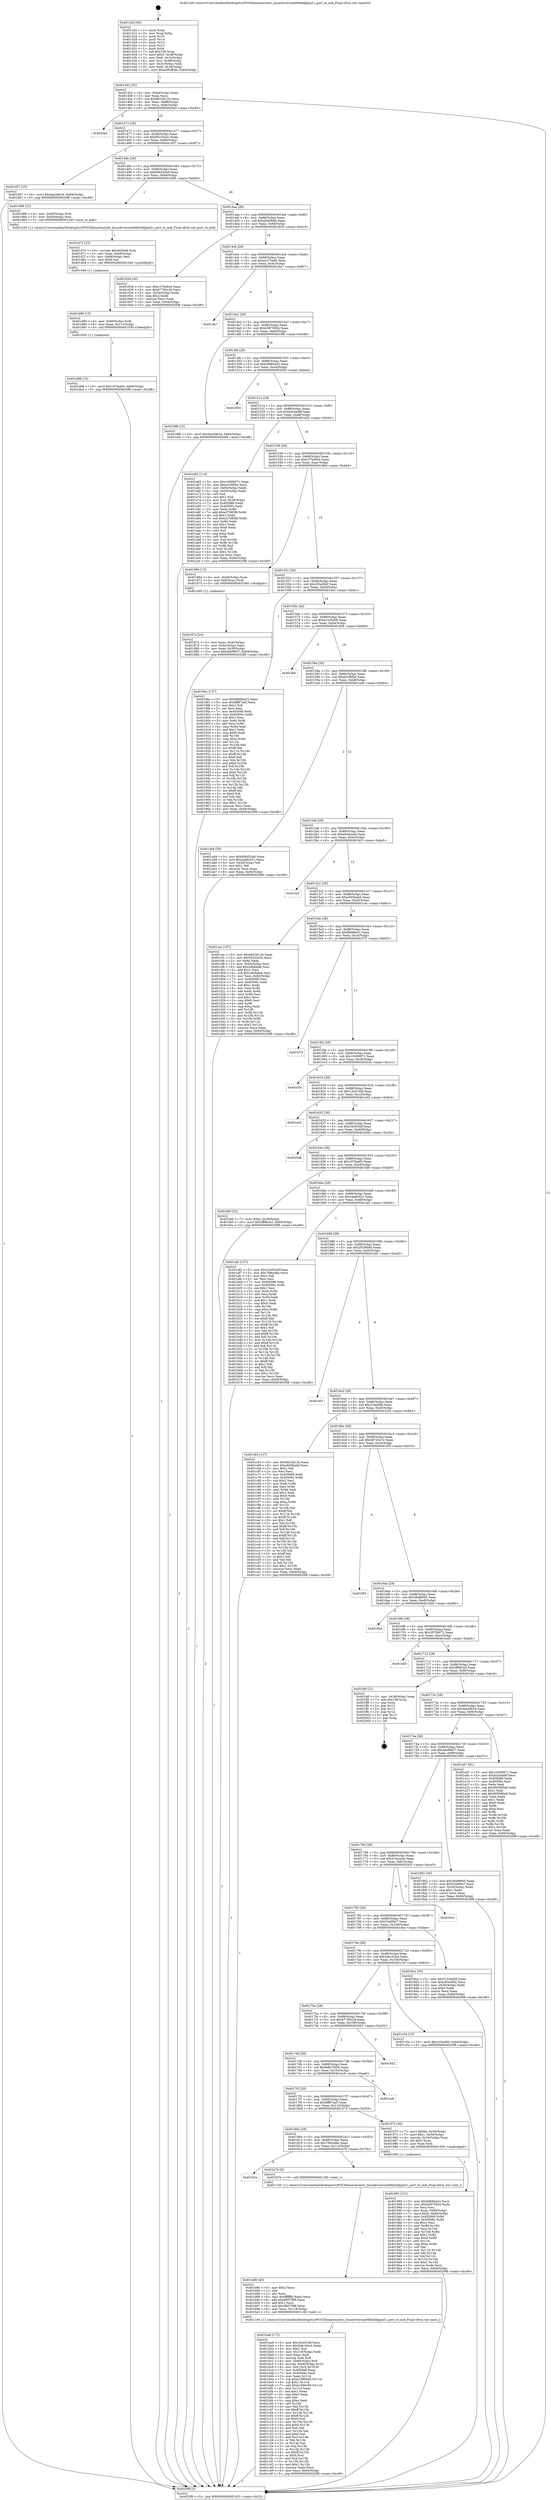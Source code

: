 digraph "0x401420" {
  label = "0x401420 (/mnt/c/Users/mathe/Desktop/tcc/POCII/binaries/extr_linuxdriversnetfddiskfppmf.c_port_to_mib_Final-ollvm.out::main(0))"
  labelloc = "t"
  node[shape=record]

  Entry [label="",width=0.3,height=0.3,shape=circle,fillcolor=black,style=filled]
  "0x401452" [label="{
     0x401452 [32]\l
     | [instrs]\l
     &nbsp;&nbsp;0x401452 \<+6\>: mov -0x84(%rbp),%eax\l
     &nbsp;&nbsp;0x401458 \<+2\>: mov %eax,%ecx\l
     &nbsp;&nbsp;0x40145a \<+6\>: sub $0x8623612b,%ecx\l
     &nbsp;&nbsp;0x401460 \<+6\>: mov %eax,-0x88(%rbp)\l
     &nbsp;&nbsp;0x401466 \<+6\>: mov %ecx,-0x8c(%rbp)\l
     &nbsp;&nbsp;0x40146c \<+6\>: je 00000000004020a3 \<main+0xc83\>\l
  }"]
  "0x4020a3" [label="{
     0x4020a3\l
  }", style=dashed]
  "0x401472" [label="{
     0x401472 [28]\l
     | [instrs]\l
     &nbsp;&nbsp;0x401472 \<+5\>: jmp 0000000000401477 \<main+0x57\>\l
     &nbsp;&nbsp;0x401477 \<+6\>: mov -0x88(%rbp),%eax\l
     &nbsp;&nbsp;0x40147d \<+5\>: sub $0x95235a3c,%eax\l
     &nbsp;&nbsp;0x401482 \<+6\>: mov %eax,-0x90(%rbp)\l
     &nbsp;&nbsp;0x401488 \<+6\>: je 0000000000401d57 \<main+0x937\>\l
  }"]
  Exit [label="",width=0.3,height=0.3,shape=circle,fillcolor=black,style=filled,peripheries=2]
  "0x401d57" [label="{
     0x401d57 [15]\l
     | [instrs]\l
     &nbsp;&nbsp;0x401d57 \<+10\>: movl $0x4aa3db34,-0x84(%rbp)\l
     &nbsp;&nbsp;0x401d61 \<+5\>: jmp 00000000004020f8 \<main+0xcd8\>\l
  }"]
  "0x40148e" [label="{
     0x40148e [28]\l
     | [instrs]\l
     &nbsp;&nbsp;0x40148e \<+5\>: jmp 0000000000401493 \<main+0x73\>\l
     &nbsp;&nbsp;0x401493 \<+6\>: mov -0x88(%rbp),%eax\l
     &nbsp;&nbsp;0x401499 \<+5\>: sub $0x9d6d20a6,%eax\l
     &nbsp;&nbsp;0x40149e \<+6\>: mov %eax,-0x94(%rbp)\l
     &nbsp;&nbsp;0x4014a4 \<+6\>: je 0000000000401d66 \<main+0x946\>\l
  }"]
  "0x401d98" [label="{
     0x401d98 [15]\l
     | [instrs]\l
     &nbsp;&nbsp;0x401d98 \<+10\>: movl $0x197fea65,-0x84(%rbp)\l
     &nbsp;&nbsp;0x401da2 \<+5\>: jmp 00000000004020f8 \<main+0xcd8\>\l
  }"]
  "0x401d66" [label="{
     0x401d66 [12]\l
     | [instrs]\l
     &nbsp;&nbsp;0x401d66 \<+4\>: mov -0x60(%rbp),%rdi\l
     &nbsp;&nbsp;0x401d6a \<+3\>: mov -0x50(%rbp),%esi\l
     &nbsp;&nbsp;0x401d6d \<+5\>: call 0000000000401240 \<port_to_mib\>\l
     | [calls]\l
     &nbsp;&nbsp;0x401240 \{1\} (/mnt/c/Users/mathe/Desktop/tcc/POCII/binaries/extr_linuxdriversnetfddiskfppmf.c_port_to_mib_Final-ollvm.out::port_to_mib)\l
  }"]
  "0x4014aa" [label="{
     0x4014aa [28]\l
     | [instrs]\l
     &nbsp;&nbsp;0x4014aa \<+5\>: jmp 00000000004014af \<main+0x8f\>\l
     &nbsp;&nbsp;0x4014af \<+6\>: mov -0x88(%rbp),%eax\l
     &nbsp;&nbsp;0x4014b5 \<+5\>: sub $0xa09cf94b,%eax\l
     &nbsp;&nbsp;0x4014ba \<+6\>: mov %eax,-0x98(%rbp)\l
     &nbsp;&nbsp;0x4014c0 \<+6\>: je 0000000000401834 \<main+0x414\>\l
  }"]
  "0x401d89" [label="{
     0x401d89 [15]\l
     | [instrs]\l
     &nbsp;&nbsp;0x401d89 \<+4\>: mov -0x60(%rbp),%rdi\l
     &nbsp;&nbsp;0x401d8d \<+6\>: mov %eax,-0x11c(%rbp)\l
     &nbsp;&nbsp;0x401d93 \<+5\>: call 0000000000401030 \<free@plt\>\l
     | [calls]\l
     &nbsp;&nbsp;0x401030 \{1\} (unknown)\l
  }"]
  "0x401834" [label="{
     0x401834 [30]\l
     | [instrs]\l
     &nbsp;&nbsp;0x401834 \<+5\>: mov $0xc37b46e4,%eax\l
     &nbsp;&nbsp;0x401839 \<+5\>: mov $0x67785c28,%ecx\l
     &nbsp;&nbsp;0x40183e \<+3\>: mov -0x34(%rbp),%edx\l
     &nbsp;&nbsp;0x401841 \<+3\>: cmp $0x2,%edx\l
     &nbsp;&nbsp;0x401844 \<+3\>: cmovne %ecx,%eax\l
     &nbsp;&nbsp;0x401847 \<+6\>: mov %eax,-0x84(%rbp)\l
     &nbsp;&nbsp;0x40184d \<+5\>: jmp 00000000004020f8 \<main+0xcd8\>\l
  }"]
  "0x4014c6" [label="{
     0x4014c6 [28]\l
     | [instrs]\l
     &nbsp;&nbsp;0x4014c6 \<+5\>: jmp 00000000004014cb \<main+0xab\>\l
     &nbsp;&nbsp;0x4014cb \<+6\>: mov -0x88(%rbp),%eax\l
     &nbsp;&nbsp;0x4014d1 \<+5\>: sub $0xaa275ad6,%eax\l
     &nbsp;&nbsp;0x4014d6 \<+6\>: mov %eax,-0x9c(%rbp)\l
     &nbsp;&nbsp;0x4014dc \<+6\>: je 0000000000401da7 \<main+0x987\>\l
  }"]
  "0x4020f8" [label="{
     0x4020f8 [5]\l
     | [instrs]\l
     &nbsp;&nbsp;0x4020f8 \<+5\>: jmp 0000000000401452 \<main+0x32\>\l
  }"]
  "0x401420" [label="{
     0x401420 [50]\l
     | [instrs]\l
     &nbsp;&nbsp;0x401420 \<+1\>: push %rbp\l
     &nbsp;&nbsp;0x401421 \<+3\>: mov %rsp,%rbp\l
     &nbsp;&nbsp;0x401424 \<+2\>: push %r15\l
     &nbsp;&nbsp;0x401426 \<+2\>: push %r14\l
     &nbsp;&nbsp;0x401428 \<+2\>: push %r13\l
     &nbsp;&nbsp;0x40142a \<+2\>: push %r12\l
     &nbsp;&nbsp;0x40142c \<+1\>: push %rbx\l
     &nbsp;&nbsp;0x40142d \<+7\>: sub $0x108,%rsp\l
     &nbsp;&nbsp;0x401434 \<+7\>: movl $0x0,-0x38(%rbp)\l
     &nbsp;&nbsp;0x40143b \<+3\>: mov %edi,-0x3c(%rbp)\l
     &nbsp;&nbsp;0x40143e \<+4\>: mov %rsi,-0x48(%rbp)\l
     &nbsp;&nbsp;0x401442 \<+3\>: mov -0x3c(%rbp),%edi\l
     &nbsp;&nbsp;0x401445 \<+3\>: mov %edi,-0x34(%rbp)\l
     &nbsp;&nbsp;0x401448 \<+10\>: movl $0xa09cf94b,-0x84(%rbp)\l
  }"]
  "0x401d72" [label="{
     0x401d72 [23]\l
     | [instrs]\l
     &nbsp;&nbsp;0x401d72 \<+10\>: movabs $0x4030d6,%rdi\l
     &nbsp;&nbsp;0x401d7c \<+3\>: mov %eax,-0x68(%rbp)\l
     &nbsp;&nbsp;0x401d7f \<+3\>: mov -0x68(%rbp),%esi\l
     &nbsp;&nbsp;0x401d82 \<+2\>: mov $0x0,%al\l
     &nbsp;&nbsp;0x401d84 \<+5\>: call 0000000000401040 \<printf@plt\>\l
     | [calls]\l
     &nbsp;&nbsp;0x401040 \{1\} (unknown)\l
  }"]
  "0x401da7" [label="{
     0x401da7\l
  }", style=dashed]
  "0x4014e2" [label="{
     0x4014e2 [28]\l
     | [instrs]\l
     &nbsp;&nbsp;0x4014e2 \<+5\>: jmp 00000000004014e7 \<main+0xc7\>\l
     &nbsp;&nbsp;0x4014e7 \<+6\>: mov -0x88(%rbp),%eax\l
     &nbsp;&nbsp;0x4014ed \<+5\>: sub $0xb587585d,%eax\l
     &nbsp;&nbsp;0x4014f2 \<+6\>: mov %eax,-0xa0(%rbp)\l
     &nbsp;&nbsp;0x4014f8 \<+6\>: je 00000000004019f8 \<main+0x5d8\>\l
  }"]
  "0x401ba8" [label="{
     0x401ba8 [172]\l
     | [instrs]\l
     &nbsp;&nbsp;0x401ba8 \<+5\>: mov $0x16c653df,%ecx\l
     &nbsp;&nbsp;0x401bad \<+5\>: mov $0x5da102e4,%edx\l
     &nbsp;&nbsp;0x401bb2 \<+3\>: mov $0x1,%sil\l
     &nbsp;&nbsp;0x401bb5 \<+6\>: mov -0x118(%rbp),%edi\l
     &nbsp;&nbsp;0x401bbb \<+3\>: imul %eax,%edi\l
     &nbsp;&nbsp;0x401bbe \<+3\>: movslq %edi,%r8\l
     &nbsp;&nbsp;0x401bc1 \<+4\>: mov -0x60(%rbp),%r9\l
     &nbsp;&nbsp;0x401bc5 \<+4\>: movslq -0x64(%rbp),%r10\l
     &nbsp;&nbsp;0x401bc9 \<+4\>: mov %r8,(%r9,%r10,8)\l
     &nbsp;&nbsp;0x401bcd \<+7\>: mov 0x405068,%eax\l
     &nbsp;&nbsp;0x401bd4 \<+7\>: mov 0x40506c,%edi\l
     &nbsp;&nbsp;0x401bdb \<+3\>: mov %eax,%r11d\l
     &nbsp;&nbsp;0x401bde \<+7\>: sub $0xb1990c85,%r11d\l
     &nbsp;&nbsp;0x401be5 \<+4\>: sub $0x1,%r11d\l
     &nbsp;&nbsp;0x401be9 \<+7\>: add $0xb1990c85,%r11d\l
     &nbsp;&nbsp;0x401bf0 \<+4\>: imul %r11d,%eax\l
     &nbsp;&nbsp;0x401bf4 \<+3\>: and $0x1,%eax\l
     &nbsp;&nbsp;0x401bf7 \<+3\>: cmp $0x0,%eax\l
     &nbsp;&nbsp;0x401bfa \<+3\>: sete %bl\l
     &nbsp;&nbsp;0x401bfd \<+3\>: cmp $0xa,%edi\l
     &nbsp;&nbsp;0x401c00 \<+4\>: setl %r14b\l
     &nbsp;&nbsp;0x401c04 \<+3\>: mov %bl,%r15b\l
     &nbsp;&nbsp;0x401c07 \<+4\>: xor $0xff,%r15b\l
     &nbsp;&nbsp;0x401c0b \<+3\>: mov %r14b,%r12b\l
     &nbsp;&nbsp;0x401c0e \<+4\>: xor $0xff,%r12b\l
     &nbsp;&nbsp;0x401c12 \<+4\>: xor $0x0,%sil\l
     &nbsp;&nbsp;0x401c16 \<+3\>: mov %r15b,%r13b\l
     &nbsp;&nbsp;0x401c19 \<+4\>: and $0x0,%r13b\l
     &nbsp;&nbsp;0x401c1d \<+3\>: and %sil,%bl\l
     &nbsp;&nbsp;0x401c20 \<+3\>: mov %r12b,%al\l
     &nbsp;&nbsp;0x401c23 \<+2\>: and $0x0,%al\l
     &nbsp;&nbsp;0x401c25 \<+3\>: and %sil,%r14b\l
     &nbsp;&nbsp;0x401c28 \<+3\>: or %bl,%r13b\l
     &nbsp;&nbsp;0x401c2b \<+3\>: or %r14b,%al\l
     &nbsp;&nbsp;0x401c2e \<+3\>: xor %al,%r13b\l
     &nbsp;&nbsp;0x401c31 \<+3\>: or %r12b,%r15b\l
     &nbsp;&nbsp;0x401c34 \<+4\>: xor $0xff,%r15b\l
     &nbsp;&nbsp;0x401c38 \<+4\>: or $0x0,%sil\l
     &nbsp;&nbsp;0x401c3c \<+3\>: and %sil,%r15b\l
     &nbsp;&nbsp;0x401c3f \<+3\>: or %r15b,%r13b\l
     &nbsp;&nbsp;0x401c42 \<+4\>: test $0x1,%r13b\l
     &nbsp;&nbsp;0x401c46 \<+3\>: cmovne %edx,%ecx\l
     &nbsp;&nbsp;0x401c49 \<+6\>: mov %ecx,-0x84(%rbp)\l
     &nbsp;&nbsp;0x401c4f \<+5\>: jmp 00000000004020f8 \<main+0xcd8\>\l
  }"]
  "0x4019f8" [label="{
     0x4019f8 [15]\l
     | [instrs]\l
     &nbsp;&nbsp;0x4019f8 \<+10\>: movl $0x4aa3db34,-0x84(%rbp)\l
     &nbsp;&nbsp;0x401a02 \<+5\>: jmp 00000000004020f8 \<main+0xcd8\>\l
  }"]
  "0x4014fe" [label="{
     0x4014fe [28]\l
     | [instrs]\l
     &nbsp;&nbsp;0x4014fe \<+5\>: jmp 0000000000401503 \<main+0xe3\>\l
     &nbsp;&nbsp;0x401503 \<+6\>: mov -0x88(%rbp),%eax\l
     &nbsp;&nbsp;0x401509 \<+5\>: sub $0xb9684a52,%eax\l
     &nbsp;&nbsp;0x40150e \<+6\>: mov %eax,-0xa4(%rbp)\l
     &nbsp;&nbsp;0x401514 \<+6\>: je 0000000000402004 \<main+0xbe4\>\l
  }"]
  "0x401b80" [label="{
     0x401b80 [40]\l
     | [instrs]\l
     &nbsp;&nbsp;0x401b80 \<+5\>: mov $0x2,%ecx\l
     &nbsp;&nbsp;0x401b85 \<+1\>: cltd\l
     &nbsp;&nbsp;0x401b86 \<+2\>: idiv %ecx\l
     &nbsp;&nbsp;0x401b88 \<+6\>: imul $0xfffffffe,%edx,%ecx\l
     &nbsp;&nbsp;0x401b8e \<+6\>: add $0x4f657f88,%ecx\l
     &nbsp;&nbsp;0x401b94 \<+3\>: add $0x1,%ecx\l
     &nbsp;&nbsp;0x401b97 \<+6\>: sub $0x4f657f88,%ecx\l
     &nbsp;&nbsp;0x401b9d \<+6\>: mov %ecx,-0x118(%rbp)\l
     &nbsp;&nbsp;0x401ba3 \<+5\>: call 0000000000401160 \<next_i\>\l
     | [calls]\l
     &nbsp;&nbsp;0x401160 \{1\} (/mnt/c/Users/mathe/Desktop/tcc/POCII/binaries/extr_linuxdriversnetfddiskfppmf.c_port_to_mib_Final-ollvm.out::next_i)\l
  }"]
  "0x402004" [label="{
     0x402004\l
  }", style=dashed]
  "0x40151a" [label="{
     0x40151a [28]\l
     | [instrs]\l
     &nbsp;&nbsp;0x40151a \<+5\>: jmp 000000000040151f \<main+0xff\>\l
     &nbsp;&nbsp;0x40151f \<+6\>: mov -0x88(%rbp),%eax\l
     &nbsp;&nbsp;0x401525 \<+5\>: sub $0xbcb3ad9f,%eax\l
     &nbsp;&nbsp;0x40152a \<+6\>: mov %eax,-0xa8(%rbp)\l
     &nbsp;&nbsp;0x401530 \<+6\>: je 0000000000401a62 \<main+0x642\>\l
  }"]
  "0x40182a" [label="{
     0x40182a\l
  }", style=dashed]
  "0x401a62" [label="{
     0x401a62 [114]\l
     | [instrs]\l
     &nbsp;&nbsp;0x401a62 \<+5\>: mov $0x10009971,%eax\l
     &nbsp;&nbsp;0x401a67 \<+5\>: mov $0xe01f6f44,%ecx\l
     &nbsp;&nbsp;0x401a6c \<+3\>: mov -0x64(%rbp),%edx\l
     &nbsp;&nbsp;0x401a6f \<+3\>: cmp -0x54(%rbp),%edx\l
     &nbsp;&nbsp;0x401a72 \<+4\>: setl %sil\l
     &nbsp;&nbsp;0x401a76 \<+4\>: and $0x1,%sil\l
     &nbsp;&nbsp;0x401a7a \<+4\>: mov %sil,-0x29(%rbp)\l
     &nbsp;&nbsp;0x401a7e \<+7\>: mov 0x405068,%edx\l
     &nbsp;&nbsp;0x401a85 \<+7\>: mov 0x40506c,%edi\l
     &nbsp;&nbsp;0x401a8c \<+3\>: mov %edx,%r8d\l
     &nbsp;&nbsp;0x401a8f \<+7\>: add $0xa37085f8,%r8d\l
     &nbsp;&nbsp;0x401a96 \<+4\>: sub $0x1,%r8d\l
     &nbsp;&nbsp;0x401a9a \<+7\>: sub $0xa37085f8,%r8d\l
     &nbsp;&nbsp;0x401aa1 \<+4\>: imul %r8d,%edx\l
     &nbsp;&nbsp;0x401aa5 \<+3\>: and $0x1,%edx\l
     &nbsp;&nbsp;0x401aa8 \<+3\>: cmp $0x0,%edx\l
     &nbsp;&nbsp;0x401aab \<+4\>: sete %sil\l
     &nbsp;&nbsp;0x401aaf \<+3\>: cmp $0xa,%edi\l
     &nbsp;&nbsp;0x401ab2 \<+4\>: setl %r9b\l
     &nbsp;&nbsp;0x401ab6 \<+3\>: mov %sil,%r10b\l
     &nbsp;&nbsp;0x401ab9 \<+3\>: and %r9b,%r10b\l
     &nbsp;&nbsp;0x401abc \<+3\>: xor %r9b,%sil\l
     &nbsp;&nbsp;0x401abf \<+3\>: or %sil,%r10b\l
     &nbsp;&nbsp;0x401ac2 \<+4\>: test $0x1,%r10b\l
     &nbsp;&nbsp;0x401ac6 \<+3\>: cmovne %ecx,%eax\l
     &nbsp;&nbsp;0x401ac9 \<+6\>: mov %eax,-0x84(%rbp)\l
     &nbsp;&nbsp;0x401acf \<+5\>: jmp 00000000004020f8 \<main+0xcd8\>\l
  }"]
  "0x401536" [label="{
     0x401536 [28]\l
     | [instrs]\l
     &nbsp;&nbsp;0x401536 \<+5\>: jmp 000000000040153b \<main+0x11b\>\l
     &nbsp;&nbsp;0x40153b \<+6\>: mov -0x88(%rbp),%eax\l
     &nbsp;&nbsp;0x401541 \<+5\>: sub $0xc37b46e4,%eax\l
     &nbsp;&nbsp;0x401546 \<+6\>: mov %eax,-0xac(%rbp)\l
     &nbsp;&nbsp;0x40154c \<+6\>: je 000000000040186d \<main+0x44d\>\l
  }"]
  "0x401b7b" [label="{
     0x401b7b [5]\l
     | [instrs]\l
     &nbsp;&nbsp;0x401b7b \<+5\>: call 0000000000401160 \<next_i\>\l
     | [calls]\l
     &nbsp;&nbsp;0x401160 \{1\} (/mnt/c/Users/mathe/Desktop/tcc/POCII/binaries/extr_linuxdriversnetfddiskfppmf.c_port_to_mib_Final-ollvm.out::next_i)\l
  }"]
  "0x40186d" [label="{
     0x40186d [13]\l
     | [instrs]\l
     &nbsp;&nbsp;0x40186d \<+4\>: mov -0x48(%rbp),%rax\l
     &nbsp;&nbsp;0x401871 \<+4\>: mov 0x8(%rax),%rdi\l
     &nbsp;&nbsp;0x401875 \<+5\>: call 0000000000401060 \<atoi@plt\>\l
     | [calls]\l
     &nbsp;&nbsp;0x401060 \{1\} (unknown)\l
  }"]
  "0x401552" [label="{
     0x401552 [28]\l
     | [instrs]\l
     &nbsp;&nbsp;0x401552 \<+5\>: jmp 0000000000401557 \<main+0x137\>\l
     &nbsp;&nbsp;0x401557 \<+6\>: mov -0x88(%rbp),%eax\l
     &nbsp;&nbsp;0x40155d \<+5\>: sub $0xc93a3fd2,%eax\l
     &nbsp;&nbsp;0x401562 \<+6\>: mov %eax,-0xb0(%rbp)\l
     &nbsp;&nbsp;0x401568 \<+6\>: je 00000000004018ec \<main+0x4cc\>\l
  }"]
  "0x40187a" [label="{
     0x40187a [24]\l
     | [instrs]\l
     &nbsp;&nbsp;0x40187a \<+3\>: mov %eax,-0x4c(%rbp)\l
     &nbsp;&nbsp;0x40187d \<+3\>: mov -0x4c(%rbp),%eax\l
     &nbsp;&nbsp;0x401880 \<+3\>: mov %eax,-0x30(%rbp)\l
     &nbsp;&nbsp;0x401883 \<+10\>: movl $0x4ebf9837,-0x84(%rbp)\l
     &nbsp;&nbsp;0x40188d \<+5\>: jmp 00000000004020f8 \<main+0xcd8\>\l
  }"]
  "0x401993" [label="{
     0x401993 [101]\l
     | [instrs]\l
     &nbsp;&nbsp;0x401993 \<+5\>: mov $0xb9684a52,%ecx\l
     &nbsp;&nbsp;0x401998 \<+5\>: mov $0xb587585d,%edx\l
     &nbsp;&nbsp;0x40199d \<+2\>: xor %esi,%esi\l
     &nbsp;&nbsp;0x40199f \<+4\>: mov %rax,-0x60(%rbp)\l
     &nbsp;&nbsp;0x4019a3 \<+7\>: movl $0x0,-0x64(%rbp)\l
     &nbsp;&nbsp;0x4019aa \<+8\>: mov 0x405068,%r8d\l
     &nbsp;&nbsp;0x4019b2 \<+8\>: mov 0x40506c,%r9d\l
     &nbsp;&nbsp;0x4019ba \<+3\>: sub $0x1,%esi\l
     &nbsp;&nbsp;0x4019bd \<+3\>: mov %r8d,%r10d\l
     &nbsp;&nbsp;0x4019c0 \<+3\>: add %esi,%r10d\l
     &nbsp;&nbsp;0x4019c3 \<+4\>: imul %r10d,%r8d\l
     &nbsp;&nbsp;0x4019c7 \<+4\>: and $0x1,%r8d\l
     &nbsp;&nbsp;0x4019cb \<+4\>: cmp $0x0,%r8d\l
     &nbsp;&nbsp;0x4019cf \<+4\>: sete %r11b\l
     &nbsp;&nbsp;0x4019d3 \<+4\>: cmp $0xa,%r9d\l
     &nbsp;&nbsp;0x4019d7 \<+3\>: setl %bl\l
     &nbsp;&nbsp;0x4019da \<+3\>: mov %r11b,%r14b\l
     &nbsp;&nbsp;0x4019dd \<+3\>: and %bl,%r14b\l
     &nbsp;&nbsp;0x4019e0 \<+3\>: xor %bl,%r11b\l
     &nbsp;&nbsp;0x4019e3 \<+3\>: or %r11b,%r14b\l
     &nbsp;&nbsp;0x4019e6 \<+4\>: test $0x1,%r14b\l
     &nbsp;&nbsp;0x4019ea \<+3\>: cmovne %edx,%ecx\l
     &nbsp;&nbsp;0x4019ed \<+6\>: mov %ecx,-0x84(%rbp)\l
     &nbsp;&nbsp;0x4019f3 \<+5\>: jmp 00000000004020f8 \<main+0xcd8\>\l
  }"]
  "0x4018ec" [label="{
     0x4018ec [137]\l
     | [instrs]\l
     &nbsp;&nbsp;0x4018ec \<+5\>: mov $0xb9684a52,%eax\l
     &nbsp;&nbsp;0x4018f1 \<+5\>: mov $0x6ff87aa5,%ecx\l
     &nbsp;&nbsp;0x4018f6 \<+2\>: mov $0x1,%dl\l
     &nbsp;&nbsp;0x4018f8 \<+2\>: xor %esi,%esi\l
     &nbsp;&nbsp;0x4018fa \<+7\>: mov 0x405068,%edi\l
     &nbsp;&nbsp;0x401901 \<+8\>: mov 0x40506c,%r8d\l
     &nbsp;&nbsp;0x401909 \<+3\>: sub $0x1,%esi\l
     &nbsp;&nbsp;0x40190c \<+3\>: mov %edi,%r9d\l
     &nbsp;&nbsp;0x40190f \<+3\>: add %esi,%r9d\l
     &nbsp;&nbsp;0x401912 \<+4\>: imul %r9d,%edi\l
     &nbsp;&nbsp;0x401916 \<+3\>: and $0x1,%edi\l
     &nbsp;&nbsp;0x401919 \<+3\>: cmp $0x0,%edi\l
     &nbsp;&nbsp;0x40191c \<+4\>: sete %r10b\l
     &nbsp;&nbsp;0x401920 \<+4\>: cmp $0xa,%r8d\l
     &nbsp;&nbsp;0x401924 \<+4\>: setl %r11b\l
     &nbsp;&nbsp;0x401928 \<+3\>: mov %r10b,%bl\l
     &nbsp;&nbsp;0x40192b \<+3\>: xor $0xff,%bl\l
     &nbsp;&nbsp;0x40192e \<+3\>: mov %r11b,%r14b\l
     &nbsp;&nbsp;0x401931 \<+4\>: xor $0xff,%r14b\l
     &nbsp;&nbsp;0x401935 \<+3\>: xor $0x0,%dl\l
     &nbsp;&nbsp;0x401938 \<+3\>: mov %bl,%r15b\l
     &nbsp;&nbsp;0x40193b \<+4\>: and $0x0,%r15b\l
     &nbsp;&nbsp;0x40193f \<+3\>: and %dl,%r10b\l
     &nbsp;&nbsp;0x401942 \<+3\>: mov %r14b,%r12b\l
     &nbsp;&nbsp;0x401945 \<+4\>: and $0x0,%r12b\l
     &nbsp;&nbsp;0x401949 \<+3\>: and %dl,%r11b\l
     &nbsp;&nbsp;0x40194c \<+3\>: or %r10b,%r15b\l
     &nbsp;&nbsp;0x40194f \<+3\>: or %r11b,%r12b\l
     &nbsp;&nbsp;0x401952 \<+3\>: xor %r12b,%r15b\l
     &nbsp;&nbsp;0x401955 \<+3\>: or %r14b,%bl\l
     &nbsp;&nbsp;0x401958 \<+3\>: xor $0xff,%bl\l
     &nbsp;&nbsp;0x40195b \<+3\>: or $0x0,%dl\l
     &nbsp;&nbsp;0x40195e \<+2\>: and %dl,%bl\l
     &nbsp;&nbsp;0x401960 \<+3\>: or %bl,%r15b\l
     &nbsp;&nbsp;0x401963 \<+4\>: test $0x1,%r15b\l
     &nbsp;&nbsp;0x401967 \<+3\>: cmovne %ecx,%eax\l
     &nbsp;&nbsp;0x40196a \<+6\>: mov %eax,-0x84(%rbp)\l
     &nbsp;&nbsp;0x401970 \<+5\>: jmp 00000000004020f8 \<main+0xcd8\>\l
  }"]
  "0x40156e" [label="{
     0x40156e [28]\l
     | [instrs]\l
     &nbsp;&nbsp;0x40156e \<+5\>: jmp 0000000000401573 \<main+0x153\>\l
     &nbsp;&nbsp;0x401573 \<+6\>: mov -0x88(%rbp),%eax\l
     &nbsp;&nbsp;0x401579 \<+5\>: sub $0xd15c6d58,%eax\l
     &nbsp;&nbsp;0x40157e \<+6\>: mov %eax,-0xb4(%rbp)\l
     &nbsp;&nbsp;0x401584 \<+6\>: je 0000000000401fb6 \<main+0xb96\>\l
  }"]
  "0x40180e" [label="{
     0x40180e [28]\l
     | [instrs]\l
     &nbsp;&nbsp;0x40180e \<+5\>: jmp 0000000000401813 \<main+0x3f3\>\l
     &nbsp;&nbsp;0x401813 \<+6\>: mov -0x88(%rbp),%eax\l
     &nbsp;&nbsp;0x401819 \<+5\>: sub $0x7f06cdbe,%eax\l
     &nbsp;&nbsp;0x40181e \<+6\>: mov %eax,-0x114(%rbp)\l
     &nbsp;&nbsp;0x401824 \<+6\>: je 0000000000401b7b \<main+0x75b\>\l
  }"]
  "0x401fb6" [label="{
     0x401fb6\l
  }", style=dashed]
  "0x40158a" [label="{
     0x40158a [28]\l
     | [instrs]\l
     &nbsp;&nbsp;0x40158a \<+5\>: jmp 000000000040158f \<main+0x16f\>\l
     &nbsp;&nbsp;0x40158f \<+6\>: mov -0x88(%rbp),%eax\l
     &nbsp;&nbsp;0x401595 \<+5\>: sub $0xe01f6f44,%eax\l
     &nbsp;&nbsp;0x40159a \<+6\>: mov %eax,-0xb8(%rbp)\l
     &nbsp;&nbsp;0x4015a0 \<+6\>: je 0000000000401ad4 \<main+0x6b4\>\l
  }"]
  "0x401975" [label="{
     0x401975 [30]\l
     | [instrs]\l
     &nbsp;&nbsp;0x401975 \<+7\>: movl $0x64,-0x50(%rbp)\l
     &nbsp;&nbsp;0x40197c \<+7\>: movl $0x1,-0x54(%rbp)\l
     &nbsp;&nbsp;0x401983 \<+4\>: movslq -0x54(%rbp),%rax\l
     &nbsp;&nbsp;0x401987 \<+4\>: shl $0x3,%rax\l
     &nbsp;&nbsp;0x40198b \<+3\>: mov %rax,%rdi\l
     &nbsp;&nbsp;0x40198e \<+5\>: call 0000000000401050 \<malloc@plt\>\l
     | [calls]\l
     &nbsp;&nbsp;0x401050 \{1\} (unknown)\l
  }"]
  "0x401ad4" [label="{
     0x401ad4 [30]\l
     | [instrs]\l
     &nbsp;&nbsp;0x401ad4 \<+5\>: mov $0x9d6d20a6,%eax\l
     &nbsp;&nbsp;0x401ad9 \<+5\>: mov $0x2ae8c021,%ecx\l
     &nbsp;&nbsp;0x401ade \<+3\>: mov -0x29(%rbp),%dl\l
     &nbsp;&nbsp;0x401ae1 \<+3\>: test $0x1,%dl\l
     &nbsp;&nbsp;0x401ae4 \<+3\>: cmovne %ecx,%eax\l
     &nbsp;&nbsp;0x401ae7 \<+6\>: mov %eax,-0x84(%rbp)\l
     &nbsp;&nbsp;0x401aed \<+5\>: jmp 00000000004020f8 \<main+0xcd8\>\l
  }"]
  "0x4015a6" [label="{
     0x4015a6 [28]\l
     | [instrs]\l
     &nbsp;&nbsp;0x4015a6 \<+5\>: jmp 00000000004015ab \<main+0x18b\>\l
     &nbsp;&nbsp;0x4015ab \<+6\>: mov -0x88(%rbp),%eax\l
     &nbsp;&nbsp;0x4015b1 \<+5\>: sub $0xe64dceeb,%eax\l
     &nbsp;&nbsp;0x4015b6 \<+6\>: mov %eax,-0xbc(%rbp)\l
     &nbsp;&nbsp;0x4015bc \<+6\>: je 0000000000401fc5 \<main+0xba5\>\l
  }"]
  "0x4017f2" [label="{
     0x4017f2 [28]\l
     | [instrs]\l
     &nbsp;&nbsp;0x4017f2 \<+5\>: jmp 00000000004017f7 \<main+0x3d7\>\l
     &nbsp;&nbsp;0x4017f7 \<+6\>: mov -0x88(%rbp),%eax\l
     &nbsp;&nbsp;0x4017fd \<+5\>: sub $0x6ff87aa5,%eax\l
     &nbsp;&nbsp;0x401802 \<+6\>: mov %eax,-0x110(%rbp)\l
     &nbsp;&nbsp;0x401808 \<+6\>: je 0000000000401975 \<main+0x555\>\l
  }"]
  "0x401fc5" [label="{
     0x401fc5\l
  }", style=dashed]
  "0x4015c2" [label="{
     0x4015c2 [28]\l
     | [instrs]\l
     &nbsp;&nbsp;0x4015c2 \<+5\>: jmp 00000000004015c7 \<main+0x1a7\>\l
     &nbsp;&nbsp;0x4015c7 \<+6\>: mov -0x88(%rbp),%eax\l
     &nbsp;&nbsp;0x4015cd \<+5\>: sub $0xe845babd,%eax\l
     &nbsp;&nbsp;0x4015d2 \<+6\>: mov %eax,-0xc0(%rbp)\l
     &nbsp;&nbsp;0x4015d8 \<+6\>: je 0000000000401cec \<main+0x8cc\>\l
  }"]
  "0x401ec6" [label="{
     0x401ec6\l
  }", style=dashed]
  "0x401cec" [label="{
     0x401cec [107]\l
     | [instrs]\l
     &nbsp;&nbsp;0x401cec \<+5\>: mov $0x8623612b,%eax\l
     &nbsp;&nbsp;0x401cf1 \<+5\>: mov $0x95235a3c,%ecx\l
     &nbsp;&nbsp;0x401cf6 \<+2\>: xor %edx,%edx\l
     &nbsp;&nbsp;0x401cf8 \<+3\>: mov -0x64(%rbp),%esi\l
     &nbsp;&nbsp;0x401cfb \<+6\>: add $0x2db9afab,%esi\l
     &nbsp;&nbsp;0x401d01 \<+3\>: add $0x1,%esi\l
     &nbsp;&nbsp;0x401d04 \<+6\>: sub $0x2db9afab,%esi\l
     &nbsp;&nbsp;0x401d0a \<+3\>: mov %esi,-0x64(%rbp)\l
     &nbsp;&nbsp;0x401d0d \<+7\>: mov 0x405068,%esi\l
     &nbsp;&nbsp;0x401d14 \<+7\>: mov 0x40506c,%edi\l
     &nbsp;&nbsp;0x401d1b \<+3\>: sub $0x1,%edx\l
     &nbsp;&nbsp;0x401d1e \<+3\>: mov %esi,%r8d\l
     &nbsp;&nbsp;0x401d21 \<+3\>: add %edx,%r8d\l
     &nbsp;&nbsp;0x401d24 \<+4\>: imul %r8d,%esi\l
     &nbsp;&nbsp;0x401d28 \<+3\>: and $0x1,%esi\l
     &nbsp;&nbsp;0x401d2b \<+3\>: cmp $0x0,%esi\l
     &nbsp;&nbsp;0x401d2e \<+4\>: sete %r9b\l
     &nbsp;&nbsp;0x401d32 \<+3\>: cmp $0xa,%edi\l
     &nbsp;&nbsp;0x401d35 \<+4\>: setl %r10b\l
     &nbsp;&nbsp;0x401d39 \<+3\>: mov %r9b,%r11b\l
     &nbsp;&nbsp;0x401d3c \<+3\>: and %r10b,%r11b\l
     &nbsp;&nbsp;0x401d3f \<+3\>: xor %r10b,%r9b\l
     &nbsp;&nbsp;0x401d42 \<+3\>: or %r9b,%r11b\l
     &nbsp;&nbsp;0x401d45 \<+4\>: test $0x1,%r11b\l
     &nbsp;&nbsp;0x401d49 \<+3\>: cmovne %ecx,%eax\l
     &nbsp;&nbsp;0x401d4c \<+6\>: mov %eax,-0x84(%rbp)\l
     &nbsp;&nbsp;0x401d52 \<+5\>: jmp 00000000004020f8 \<main+0xcd8\>\l
  }"]
  "0x4015de" [label="{
     0x4015de [28]\l
     | [instrs]\l
     &nbsp;&nbsp;0x4015de \<+5\>: jmp 00000000004015e3 \<main+0x1c3\>\l
     &nbsp;&nbsp;0x4015e3 \<+6\>: mov -0x88(%rbp),%eax\l
     &nbsp;&nbsp;0x4015e9 \<+5\>: sub $0xf8d9eb41,%eax\l
     &nbsp;&nbsp;0x4015ee \<+6\>: mov %eax,-0xc4(%rbp)\l
     &nbsp;&nbsp;0x4015f4 \<+6\>: je 0000000000401f75 \<main+0xb55\>\l
  }"]
  "0x4017d6" [label="{
     0x4017d6 [28]\l
     | [instrs]\l
     &nbsp;&nbsp;0x4017d6 \<+5\>: jmp 00000000004017db \<main+0x3bb\>\l
     &nbsp;&nbsp;0x4017db \<+6\>: mov -0x88(%rbp),%eax\l
     &nbsp;&nbsp;0x4017e1 \<+5\>: sub $0x6db73056,%eax\l
     &nbsp;&nbsp;0x4017e6 \<+6\>: mov %eax,-0x10c(%rbp)\l
     &nbsp;&nbsp;0x4017ec \<+6\>: je 0000000000401ec6 \<main+0xaa6\>\l
  }"]
  "0x401f75" [label="{
     0x401f75\l
  }", style=dashed]
  "0x4015fa" [label="{
     0x4015fa [28]\l
     | [instrs]\l
     &nbsp;&nbsp;0x4015fa \<+5\>: jmp 00000000004015ff \<main+0x1df\>\l
     &nbsp;&nbsp;0x4015ff \<+6\>: mov -0x88(%rbp),%eax\l
     &nbsp;&nbsp;0x401605 \<+5\>: sub $0x10009971,%eax\l
     &nbsp;&nbsp;0x40160a \<+6\>: mov %eax,-0xc8(%rbp)\l
     &nbsp;&nbsp;0x401610 \<+6\>: je 000000000040203c \<main+0xc1c\>\l
  }"]
  "0x401852" [label="{
     0x401852\l
  }", style=dashed]
  "0x40203c" [label="{
     0x40203c\l
  }", style=dashed]
  "0x401616" [label="{
     0x401616 [28]\l
     | [instrs]\l
     &nbsp;&nbsp;0x401616 \<+5\>: jmp 000000000040161b \<main+0x1fb\>\l
     &nbsp;&nbsp;0x40161b \<+6\>: mov -0x88(%rbp),%eax\l
     &nbsp;&nbsp;0x401621 \<+5\>: sub $0x12e310df,%eax\l
     &nbsp;&nbsp;0x401626 \<+6\>: mov %eax,-0xcc(%rbp)\l
     &nbsp;&nbsp;0x40162c \<+6\>: je 0000000000401e02 \<main+0x9e2\>\l
  }"]
  "0x4017ba" [label="{
     0x4017ba [28]\l
     | [instrs]\l
     &nbsp;&nbsp;0x4017ba \<+5\>: jmp 00000000004017bf \<main+0x39f\>\l
     &nbsp;&nbsp;0x4017bf \<+6\>: mov -0x88(%rbp),%eax\l
     &nbsp;&nbsp;0x4017c5 \<+5\>: sub $0x67785c28,%eax\l
     &nbsp;&nbsp;0x4017ca \<+6\>: mov %eax,-0x108(%rbp)\l
     &nbsp;&nbsp;0x4017d0 \<+6\>: je 0000000000401852 \<main+0x432\>\l
  }"]
  "0x401e02" [label="{
     0x401e02\l
  }", style=dashed]
  "0x401632" [label="{
     0x401632 [28]\l
     | [instrs]\l
     &nbsp;&nbsp;0x401632 \<+5\>: jmp 0000000000401637 \<main+0x217\>\l
     &nbsp;&nbsp;0x401637 \<+6\>: mov -0x88(%rbp),%eax\l
     &nbsp;&nbsp;0x40163d \<+5\>: sub $0x16c653df,%eax\l
     &nbsp;&nbsp;0x401642 \<+6\>: mov %eax,-0xd0(%rbp)\l
     &nbsp;&nbsp;0x401648 \<+6\>: je 000000000040204b \<main+0xc2b\>\l
  }"]
  "0x401c54" [label="{
     0x401c54 [15]\l
     | [instrs]\l
     &nbsp;&nbsp;0x401c54 \<+10\>: movl $0x31feef46,-0x84(%rbp)\l
     &nbsp;&nbsp;0x401c5e \<+5\>: jmp 00000000004020f8 \<main+0xcd8\>\l
  }"]
  "0x40204b" [label="{
     0x40204b\l
  }", style=dashed]
  "0x40164e" [label="{
     0x40164e [28]\l
     | [instrs]\l
     &nbsp;&nbsp;0x40164e \<+5\>: jmp 0000000000401653 \<main+0x233\>\l
     &nbsp;&nbsp;0x401653 \<+6\>: mov -0x88(%rbp),%eax\l
     &nbsp;&nbsp;0x401659 \<+5\>: sub $0x197fea65,%eax\l
     &nbsp;&nbsp;0x40165e \<+6\>: mov %eax,-0xd4(%rbp)\l
     &nbsp;&nbsp;0x401664 \<+6\>: je 0000000000401fd9 \<main+0xbb9\>\l
  }"]
  "0x40179e" [label="{
     0x40179e [28]\l
     | [instrs]\l
     &nbsp;&nbsp;0x40179e \<+5\>: jmp 00000000004017a3 \<main+0x383\>\l
     &nbsp;&nbsp;0x4017a3 \<+6\>: mov -0x88(%rbp),%eax\l
     &nbsp;&nbsp;0x4017a9 \<+5\>: sub $0x5da102e4,%eax\l
     &nbsp;&nbsp;0x4017ae \<+6\>: mov %eax,-0x104(%rbp)\l
     &nbsp;&nbsp;0x4017b4 \<+6\>: je 0000000000401c54 \<main+0x834\>\l
  }"]
  "0x401fd9" [label="{
     0x401fd9 [22]\l
     | [instrs]\l
     &nbsp;&nbsp;0x401fd9 \<+7\>: movl $0x0,-0x38(%rbp)\l
     &nbsp;&nbsp;0x401fe0 \<+10\>: movl $0x3ff0bc43,-0x84(%rbp)\l
     &nbsp;&nbsp;0x401fea \<+5\>: jmp 00000000004020f8 \<main+0xcd8\>\l
  }"]
  "0x40166a" [label="{
     0x40166a [28]\l
     | [instrs]\l
     &nbsp;&nbsp;0x40166a \<+5\>: jmp 000000000040166f \<main+0x24f\>\l
     &nbsp;&nbsp;0x40166f \<+6\>: mov -0x88(%rbp),%eax\l
     &nbsp;&nbsp;0x401675 \<+5\>: sub $0x2ae8c021,%eax\l
     &nbsp;&nbsp;0x40167a \<+6\>: mov %eax,-0xd8(%rbp)\l
     &nbsp;&nbsp;0x401680 \<+6\>: je 0000000000401af2 \<main+0x6d2\>\l
  }"]
  "0x4018ce" [label="{
     0x4018ce [30]\l
     | [instrs]\l
     &nbsp;&nbsp;0x4018ce \<+5\>: mov $0xd15c6d58,%eax\l
     &nbsp;&nbsp;0x4018d3 \<+5\>: mov $0xc93a3fd2,%ecx\l
     &nbsp;&nbsp;0x4018d8 \<+3\>: mov -0x30(%rbp),%edx\l
     &nbsp;&nbsp;0x4018db \<+3\>: cmp $0x0,%edx\l
     &nbsp;&nbsp;0x4018de \<+3\>: cmove %ecx,%eax\l
     &nbsp;&nbsp;0x4018e1 \<+6\>: mov %eax,-0x84(%rbp)\l
     &nbsp;&nbsp;0x4018e7 \<+5\>: jmp 00000000004020f8 \<main+0xcd8\>\l
  }"]
  "0x401af2" [label="{
     0x401af2 [137]\l
     | [instrs]\l
     &nbsp;&nbsp;0x401af2 \<+5\>: mov $0x16c653df,%eax\l
     &nbsp;&nbsp;0x401af7 \<+5\>: mov $0x7f06cdbe,%ecx\l
     &nbsp;&nbsp;0x401afc \<+2\>: mov $0x1,%dl\l
     &nbsp;&nbsp;0x401afe \<+2\>: xor %esi,%esi\l
     &nbsp;&nbsp;0x401b00 \<+7\>: mov 0x405068,%edi\l
     &nbsp;&nbsp;0x401b07 \<+8\>: mov 0x40506c,%r8d\l
     &nbsp;&nbsp;0x401b0f \<+3\>: sub $0x1,%esi\l
     &nbsp;&nbsp;0x401b12 \<+3\>: mov %edi,%r9d\l
     &nbsp;&nbsp;0x401b15 \<+3\>: add %esi,%r9d\l
     &nbsp;&nbsp;0x401b18 \<+4\>: imul %r9d,%edi\l
     &nbsp;&nbsp;0x401b1c \<+3\>: and $0x1,%edi\l
     &nbsp;&nbsp;0x401b1f \<+3\>: cmp $0x0,%edi\l
     &nbsp;&nbsp;0x401b22 \<+4\>: sete %r10b\l
     &nbsp;&nbsp;0x401b26 \<+4\>: cmp $0xa,%r8d\l
     &nbsp;&nbsp;0x401b2a \<+4\>: setl %r11b\l
     &nbsp;&nbsp;0x401b2e \<+3\>: mov %r10b,%bl\l
     &nbsp;&nbsp;0x401b31 \<+3\>: xor $0xff,%bl\l
     &nbsp;&nbsp;0x401b34 \<+3\>: mov %r11b,%r14b\l
     &nbsp;&nbsp;0x401b37 \<+4\>: xor $0xff,%r14b\l
     &nbsp;&nbsp;0x401b3b \<+3\>: xor $0x1,%dl\l
     &nbsp;&nbsp;0x401b3e \<+3\>: mov %bl,%r15b\l
     &nbsp;&nbsp;0x401b41 \<+4\>: and $0xff,%r15b\l
     &nbsp;&nbsp;0x401b45 \<+3\>: and %dl,%r10b\l
     &nbsp;&nbsp;0x401b48 \<+3\>: mov %r14b,%r12b\l
     &nbsp;&nbsp;0x401b4b \<+4\>: and $0xff,%r12b\l
     &nbsp;&nbsp;0x401b4f \<+3\>: and %dl,%r11b\l
     &nbsp;&nbsp;0x401b52 \<+3\>: or %r10b,%r15b\l
     &nbsp;&nbsp;0x401b55 \<+3\>: or %r11b,%r12b\l
     &nbsp;&nbsp;0x401b58 \<+3\>: xor %r12b,%r15b\l
     &nbsp;&nbsp;0x401b5b \<+3\>: or %r14b,%bl\l
     &nbsp;&nbsp;0x401b5e \<+3\>: xor $0xff,%bl\l
     &nbsp;&nbsp;0x401b61 \<+3\>: or $0x1,%dl\l
     &nbsp;&nbsp;0x401b64 \<+2\>: and %dl,%bl\l
     &nbsp;&nbsp;0x401b66 \<+3\>: or %bl,%r15b\l
     &nbsp;&nbsp;0x401b69 \<+4\>: test $0x1,%r15b\l
     &nbsp;&nbsp;0x401b6d \<+3\>: cmovne %ecx,%eax\l
     &nbsp;&nbsp;0x401b70 \<+6\>: mov %eax,-0x84(%rbp)\l
     &nbsp;&nbsp;0x401b76 \<+5\>: jmp 00000000004020f8 \<main+0xcd8\>\l
  }"]
  "0x401686" [label="{
     0x401686 [28]\l
     | [instrs]\l
     &nbsp;&nbsp;0x401686 \<+5\>: jmp 000000000040168b \<main+0x26b\>\l
     &nbsp;&nbsp;0x40168b \<+6\>: mov -0x88(%rbp),%eax\l
     &nbsp;&nbsp;0x401691 \<+5\>: sub $0x2f536b8d,%eax\l
     &nbsp;&nbsp;0x401696 \<+6\>: mov %eax,-0xdc(%rbp)\l
     &nbsp;&nbsp;0x40169c \<+6\>: je 0000000000401ef3 \<main+0xad3\>\l
  }"]
  "0x401782" [label="{
     0x401782 [28]\l
     | [instrs]\l
     &nbsp;&nbsp;0x401782 \<+5\>: jmp 0000000000401787 \<main+0x367\>\l
     &nbsp;&nbsp;0x401787 \<+6\>: mov -0x88(%rbp),%eax\l
     &nbsp;&nbsp;0x40178d \<+5\>: sub $0x53a0f4c7,%eax\l
     &nbsp;&nbsp;0x401792 \<+6\>: mov %eax,-0x100(%rbp)\l
     &nbsp;&nbsp;0x401798 \<+6\>: je 00000000004018ce \<main+0x4ae\>\l
  }"]
  "0x401ef3" [label="{
     0x401ef3\l
  }", style=dashed]
  "0x4016a2" [label="{
     0x4016a2 [28]\l
     | [instrs]\l
     &nbsp;&nbsp;0x4016a2 \<+5\>: jmp 00000000004016a7 \<main+0x287\>\l
     &nbsp;&nbsp;0x4016a7 \<+6\>: mov -0x88(%rbp),%eax\l
     &nbsp;&nbsp;0x4016ad \<+5\>: sub $0x31feef46,%eax\l
     &nbsp;&nbsp;0x4016b2 \<+6\>: mov %eax,-0xe0(%rbp)\l
     &nbsp;&nbsp;0x4016b8 \<+6\>: je 0000000000401c63 \<main+0x843\>\l
  }"]
  "0x4020c5" [label="{
     0x4020c5\l
  }", style=dashed]
  "0x401c63" [label="{
     0x401c63 [137]\l
     | [instrs]\l
     &nbsp;&nbsp;0x401c63 \<+5\>: mov $0x8623612b,%eax\l
     &nbsp;&nbsp;0x401c68 \<+5\>: mov $0xe845babd,%ecx\l
     &nbsp;&nbsp;0x401c6d \<+2\>: mov $0x1,%dl\l
     &nbsp;&nbsp;0x401c6f \<+2\>: xor %esi,%esi\l
     &nbsp;&nbsp;0x401c71 \<+7\>: mov 0x405068,%edi\l
     &nbsp;&nbsp;0x401c78 \<+8\>: mov 0x40506c,%r8d\l
     &nbsp;&nbsp;0x401c80 \<+3\>: sub $0x1,%esi\l
     &nbsp;&nbsp;0x401c83 \<+3\>: mov %edi,%r9d\l
     &nbsp;&nbsp;0x401c86 \<+3\>: add %esi,%r9d\l
     &nbsp;&nbsp;0x401c89 \<+4\>: imul %r9d,%edi\l
     &nbsp;&nbsp;0x401c8d \<+3\>: and $0x1,%edi\l
     &nbsp;&nbsp;0x401c90 \<+3\>: cmp $0x0,%edi\l
     &nbsp;&nbsp;0x401c93 \<+4\>: sete %r10b\l
     &nbsp;&nbsp;0x401c97 \<+4\>: cmp $0xa,%r8d\l
     &nbsp;&nbsp;0x401c9b \<+4\>: setl %r11b\l
     &nbsp;&nbsp;0x401c9f \<+3\>: mov %r10b,%bl\l
     &nbsp;&nbsp;0x401ca2 \<+3\>: xor $0xff,%bl\l
     &nbsp;&nbsp;0x401ca5 \<+3\>: mov %r11b,%r14b\l
     &nbsp;&nbsp;0x401ca8 \<+4\>: xor $0xff,%r14b\l
     &nbsp;&nbsp;0x401cac \<+3\>: xor $0x1,%dl\l
     &nbsp;&nbsp;0x401caf \<+3\>: mov %bl,%r15b\l
     &nbsp;&nbsp;0x401cb2 \<+4\>: and $0xff,%r15b\l
     &nbsp;&nbsp;0x401cb6 \<+3\>: and %dl,%r10b\l
     &nbsp;&nbsp;0x401cb9 \<+3\>: mov %r14b,%r12b\l
     &nbsp;&nbsp;0x401cbc \<+4\>: and $0xff,%r12b\l
     &nbsp;&nbsp;0x401cc0 \<+3\>: and %dl,%r11b\l
     &nbsp;&nbsp;0x401cc3 \<+3\>: or %r10b,%r15b\l
     &nbsp;&nbsp;0x401cc6 \<+3\>: or %r11b,%r12b\l
     &nbsp;&nbsp;0x401cc9 \<+3\>: xor %r12b,%r15b\l
     &nbsp;&nbsp;0x401ccc \<+3\>: or %r14b,%bl\l
     &nbsp;&nbsp;0x401ccf \<+3\>: xor $0xff,%bl\l
     &nbsp;&nbsp;0x401cd2 \<+3\>: or $0x1,%dl\l
     &nbsp;&nbsp;0x401cd5 \<+2\>: and %dl,%bl\l
     &nbsp;&nbsp;0x401cd7 \<+3\>: or %bl,%r15b\l
     &nbsp;&nbsp;0x401cda \<+4\>: test $0x1,%r15b\l
     &nbsp;&nbsp;0x401cde \<+3\>: cmovne %ecx,%eax\l
     &nbsp;&nbsp;0x401ce1 \<+6\>: mov %eax,-0x84(%rbp)\l
     &nbsp;&nbsp;0x401ce7 \<+5\>: jmp 00000000004020f8 \<main+0xcd8\>\l
  }"]
  "0x4016be" [label="{
     0x4016be [28]\l
     | [instrs]\l
     &nbsp;&nbsp;0x4016be \<+5\>: jmp 00000000004016c3 \<main+0x2a3\>\l
     &nbsp;&nbsp;0x4016c3 \<+6\>: mov -0x88(%rbp),%eax\l
     &nbsp;&nbsp;0x4016c9 \<+5\>: sub $0x38745e7e,%eax\l
     &nbsp;&nbsp;0x4016ce \<+6\>: mov %eax,-0xe4(%rbp)\l
     &nbsp;&nbsp;0x4016d4 \<+6\>: je 0000000000401f53 \<main+0xb33\>\l
  }"]
  "0x401766" [label="{
     0x401766 [28]\l
     | [instrs]\l
     &nbsp;&nbsp;0x401766 \<+5\>: jmp 000000000040176b \<main+0x34b\>\l
     &nbsp;&nbsp;0x40176b \<+6\>: mov -0x88(%rbp),%eax\l
     &nbsp;&nbsp;0x401771 \<+5\>: sub $0x510caa4e,%eax\l
     &nbsp;&nbsp;0x401776 \<+6\>: mov %eax,-0xfc(%rbp)\l
     &nbsp;&nbsp;0x40177c \<+6\>: je 00000000004020c5 \<main+0xca5\>\l
  }"]
  "0x401f53" [label="{
     0x401f53\l
  }", style=dashed]
  "0x4016da" [label="{
     0x4016da [28]\l
     | [instrs]\l
     &nbsp;&nbsp;0x4016da \<+5\>: jmp 00000000004016df \<main+0x2bf\>\l
     &nbsp;&nbsp;0x4016df \<+6\>: mov -0x88(%rbp),%eax\l
     &nbsp;&nbsp;0x4016e5 \<+5\>: sub $0x38af9945,%eax\l
     &nbsp;&nbsp;0x4016ea \<+6\>: mov %eax,-0xe8(%rbp)\l
     &nbsp;&nbsp;0x4016f0 \<+6\>: je 00000000004018b0 \<main+0x490\>\l
  }"]
  "0x401892" [label="{
     0x401892 [30]\l
     | [instrs]\l
     &nbsp;&nbsp;0x401892 \<+5\>: mov $0x38af9945,%eax\l
     &nbsp;&nbsp;0x401897 \<+5\>: mov $0x53a0f4c7,%ecx\l
     &nbsp;&nbsp;0x40189c \<+3\>: mov -0x30(%rbp),%edx\l
     &nbsp;&nbsp;0x40189f \<+3\>: cmp $0x1,%edx\l
     &nbsp;&nbsp;0x4018a2 \<+3\>: cmovl %ecx,%eax\l
     &nbsp;&nbsp;0x4018a5 \<+6\>: mov %eax,-0x84(%rbp)\l
     &nbsp;&nbsp;0x4018ab \<+5\>: jmp 00000000004020f8 \<main+0xcd8\>\l
  }"]
  "0x4018b0" [label="{
     0x4018b0\l
  }", style=dashed]
  "0x4016f6" [label="{
     0x4016f6 [28]\l
     | [instrs]\l
     &nbsp;&nbsp;0x4016f6 \<+5\>: jmp 00000000004016fb \<main+0x2db\>\l
     &nbsp;&nbsp;0x4016fb \<+6\>: mov -0x88(%rbp),%eax\l
     &nbsp;&nbsp;0x401701 \<+5\>: sub $0x3975b072,%eax\l
     &nbsp;&nbsp;0x401706 \<+6\>: mov %eax,-0xec(%rbp)\l
     &nbsp;&nbsp;0x40170c \<+6\>: je 0000000000401ed5 \<main+0xab5\>\l
  }"]
  "0x40174a" [label="{
     0x40174a [28]\l
     | [instrs]\l
     &nbsp;&nbsp;0x40174a \<+5\>: jmp 000000000040174f \<main+0x32f\>\l
     &nbsp;&nbsp;0x40174f \<+6\>: mov -0x88(%rbp),%eax\l
     &nbsp;&nbsp;0x401755 \<+5\>: sub $0x4ebf9837,%eax\l
     &nbsp;&nbsp;0x40175a \<+6\>: mov %eax,-0xf8(%rbp)\l
     &nbsp;&nbsp;0x401760 \<+6\>: je 0000000000401892 \<main+0x472\>\l
  }"]
  "0x401ed5" [label="{
     0x401ed5\l
  }", style=dashed]
  "0x401712" [label="{
     0x401712 [28]\l
     | [instrs]\l
     &nbsp;&nbsp;0x401712 \<+5\>: jmp 0000000000401717 \<main+0x2f7\>\l
     &nbsp;&nbsp;0x401717 \<+6\>: mov -0x88(%rbp),%eax\l
     &nbsp;&nbsp;0x40171d \<+5\>: sub $0x3ff0bc43,%eax\l
     &nbsp;&nbsp;0x401722 \<+6\>: mov %eax,-0xf0(%rbp)\l
     &nbsp;&nbsp;0x401728 \<+6\>: je 0000000000401fef \<main+0xbcf\>\l
  }"]
  "0x401a07" [label="{
     0x401a07 [91]\l
     | [instrs]\l
     &nbsp;&nbsp;0x401a07 \<+5\>: mov $0x10009971,%eax\l
     &nbsp;&nbsp;0x401a0c \<+5\>: mov $0xbcb3ad9f,%ecx\l
     &nbsp;&nbsp;0x401a11 \<+7\>: mov 0x405068,%edx\l
     &nbsp;&nbsp;0x401a18 \<+7\>: mov 0x40506c,%esi\l
     &nbsp;&nbsp;0x401a1f \<+2\>: mov %edx,%edi\l
     &nbsp;&nbsp;0x401a21 \<+6\>: sub $0x995090a8,%edi\l
     &nbsp;&nbsp;0x401a27 \<+3\>: sub $0x1,%edi\l
     &nbsp;&nbsp;0x401a2a \<+6\>: add $0x995090a8,%edi\l
     &nbsp;&nbsp;0x401a30 \<+3\>: imul %edi,%edx\l
     &nbsp;&nbsp;0x401a33 \<+3\>: and $0x1,%edx\l
     &nbsp;&nbsp;0x401a36 \<+3\>: cmp $0x0,%edx\l
     &nbsp;&nbsp;0x401a39 \<+4\>: sete %r8b\l
     &nbsp;&nbsp;0x401a3d \<+3\>: cmp $0xa,%esi\l
     &nbsp;&nbsp;0x401a40 \<+4\>: setl %r9b\l
     &nbsp;&nbsp;0x401a44 \<+3\>: mov %r8b,%r10b\l
     &nbsp;&nbsp;0x401a47 \<+3\>: and %r9b,%r10b\l
     &nbsp;&nbsp;0x401a4a \<+3\>: xor %r9b,%r8b\l
     &nbsp;&nbsp;0x401a4d \<+3\>: or %r8b,%r10b\l
     &nbsp;&nbsp;0x401a50 \<+4\>: test $0x1,%r10b\l
     &nbsp;&nbsp;0x401a54 \<+3\>: cmovne %ecx,%eax\l
     &nbsp;&nbsp;0x401a57 \<+6\>: mov %eax,-0x84(%rbp)\l
     &nbsp;&nbsp;0x401a5d \<+5\>: jmp 00000000004020f8 \<main+0xcd8\>\l
  }"]
  "0x401fef" [label="{
     0x401fef [21]\l
     | [instrs]\l
     &nbsp;&nbsp;0x401fef \<+3\>: mov -0x38(%rbp),%eax\l
     &nbsp;&nbsp;0x401ff2 \<+7\>: add $0x108,%rsp\l
     &nbsp;&nbsp;0x401ff9 \<+1\>: pop %rbx\l
     &nbsp;&nbsp;0x401ffa \<+2\>: pop %r12\l
     &nbsp;&nbsp;0x401ffc \<+2\>: pop %r13\l
     &nbsp;&nbsp;0x401ffe \<+2\>: pop %r14\l
     &nbsp;&nbsp;0x402000 \<+2\>: pop %r15\l
     &nbsp;&nbsp;0x402002 \<+1\>: pop %rbp\l
     &nbsp;&nbsp;0x402003 \<+1\>: ret\l
  }"]
  "0x40172e" [label="{
     0x40172e [28]\l
     | [instrs]\l
     &nbsp;&nbsp;0x40172e \<+5\>: jmp 0000000000401733 \<main+0x313\>\l
     &nbsp;&nbsp;0x401733 \<+6\>: mov -0x88(%rbp),%eax\l
     &nbsp;&nbsp;0x401739 \<+5\>: sub $0x4aa3db34,%eax\l
     &nbsp;&nbsp;0x40173e \<+6\>: mov %eax,-0xf4(%rbp)\l
     &nbsp;&nbsp;0x401744 \<+6\>: je 0000000000401a07 \<main+0x5e7\>\l
  }"]
  Entry -> "0x401420" [label=" 1"]
  "0x401452" -> "0x4020a3" [label=" 0"]
  "0x401452" -> "0x401472" [label=" 22"]
  "0x401fef" -> Exit [label=" 1"]
  "0x401472" -> "0x401d57" [label=" 1"]
  "0x401472" -> "0x40148e" [label=" 21"]
  "0x401fd9" -> "0x4020f8" [label=" 1"]
  "0x40148e" -> "0x401d66" [label=" 1"]
  "0x40148e" -> "0x4014aa" [label=" 20"]
  "0x401d98" -> "0x4020f8" [label=" 1"]
  "0x4014aa" -> "0x401834" [label=" 1"]
  "0x4014aa" -> "0x4014c6" [label=" 19"]
  "0x401834" -> "0x4020f8" [label=" 1"]
  "0x401420" -> "0x401452" [label=" 1"]
  "0x4020f8" -> "0x401452" [label=" 21"]
  "0x401d89" -> "0x401d98" [label=" 1"]
  "0x4014c6" -> "0x401da7" [label=" 0"]
  "0x4014c6" -> "0x4014e2" [label=" 19"]
  "0x401d72" -> "0x401d89" [label=" 1"]
  "0x4014e2" -> "0x4019f8" [label=" 1"]
  "0x4014e2" -> "0x4014fe" [label=" 18"]
  "0x401d66" -> "0x401d72" [label=" 1"]
  "0x4014fe" -> "0x402004" [label=" 0"]
  "0x4014fe" -> "0x40151a" [label=" 18"]
  "0x401d57" -> "0x4020f8" [label=" 1"]
  "0x40151a" -> "0x401a62" [label=" 2"]
  "0x40151a" -> "0x401536" [label=" 16"]
  "0x401cec" -> "0x4020f8" [label=" 1"]
  "0x401536" -> "0x40186d" [label=" 1"]
  "0x401536" -> "0x401552" [label=" 15"]
  "0x40186d" -> "0x40187a" [label=" 1"]
  "0x40187a" -> "0x4020f8" [label=" 1"]
  "0x401c63" -> "0x4020f8" [label=" 1"]
  "0x401552" -> "0x4018ec" [label=" 1"]
  "0x401552" -> "0x40156e" [label=" 14"]
  "0x401ba8" -> "0x4020f8" [label=" 1"]
  "0x40156e" -> "0x401fb6" [label=" 0"]
  "0x40156e" -> "0x40158a" [label=" 14"]
  "0x401b80" -> "0x401ba8" [label=" 1"]
  "0x40158a" -> "0x401ad4" [label=" 2"]
  "0x40158a" -> "0x4015a6" [label=" 12"]
  "0x401b7b" -> "0x401b80" [label=" 1"]
  "0x4015a6" -> "0x401fc5" [label=" 0"]
  "0x4015a6" -> "0x4015c2" [label=" 12"]
  "0x40180e" -> "0x401b7b" [label=" 1"]
  "0x4015c2" -> "0x401cec" [label=" 1"]
  "0x4015c2" -> "0x4015de" [label=" 11"]
  "0x401c54" -> "0x4020f8" [label=" 1"]
  "0x4015de" -> "0x401f75" [label=" 0"]
  "0x4015de" -> "0x4015fa" [label=" 11"]
  "0x401ad4" -> "0x4020f8" [label=" 2"]
  "0x4015fa" -> "0x40203c" [label=" 0"]
  "0x4015fa" -> "0x401616" [label=" 11"]
  "0x401a62" -> "0x4020f8" [label=" 2"]
  "0x401616" -> "0x401e02" [label=" 0"]
  "0x401616" -> "0x401632" [label=" 11"]
  "0x4019f8" -> "0x4020f8" [label=" 1"]
  "0x401632" -> "0x40204b" [label=" 0"]
  "0x401632" -> "0x40164e" [label=" 11"]
  "0x401993" -> "0x4020f8" [label=" 1"]
  "0x40164e" -> "0x401fd9" [label=" 1"]
  "0x40164e" -> "0x40166a" [label=" 10"]
  "0x4017f2" -> "0x40180e" [label=" 1"]
  "0x40166a" -> "0x401af2" [label=" 1"]
  "0x40166a" -> "0x401686" [label=" 9"]
  "0x4017f2" -> "0x401975" [label=" 1"]
  "0x401686" -> "0x401ef3" [label=" 0"]
  "0x401686" -> "0x4016a2" [label=" 9"]
  "0x4017d6" -> "0x4017f2" [label=" 2"]
  "0x4016a2" -> "0x401c63" [label=" 1"]
  "0x4016a2" -> "0x4016be" [label=" 8"]
  "0x4017d6" -> "0x401ec6" [label=" 0"]
  "0x4016be" -> "0x401f53" [label=" 0"]
  "0x4016be" -> "0x4016da" [label=" 8"]
  "0x4017ba" -> "0x4017d6" [label=" 2"]
  "0x4016da" -> "0x4018b0" [label=" 0"]
  "0x4016da" -> "0x4016f6" [label=" 8"]
  "0x4017ba" -> "0x401852" [label=" 0"]
  "0x4016f6" -> "0x401ed5" [label=" 0"]
  "0x4016f6" -> "0x401712" [label=" 8"]
  "0x40179e" -> "0x4017ba" [label=" 2"]
  "0x401712" -> "0x401fef" [label=" 1"]
  "0x401712" -> "0x40172e" [label=" 7"]
  "0x40179e" -> "0x401c54" [label=" 1"]
  "0x40172e" -> "0x401a07" [label=" 2"]
  "0x40172e" -> "0x40174a" [label=" 5"]
  "0x401a07" -> "0x4020f8" [label=" 2"]
  "0x40174a" -> "0x401892" [label=" 1"]
  "0x40174a" -> "0x401766" [label=" 4"]
  "0x401892" -> "0x4020f8" [label=" 1"]
  "0x401af2" -> "0x4020f8" [label=" 1"]
  "0x401766" -> "0x4020c5" [label=" 0"]
  "0x401766" -> "0x401782" [label=" 4"]
  "0x40180e" -> "0x40182a" [label=" 0"]
  "0x401782" -> "0x4018ce" [label=" 1"]
  "0x401782" -> "0x40179e" [label=" 3"]
  "0x4018ce" -> "0x4020f8" [label=" 1"]
  "0x4018ec" -> "0x4020f8" [label=" 1"]
  "0x401975" -> "0x401993" [label=" 1"]
}
